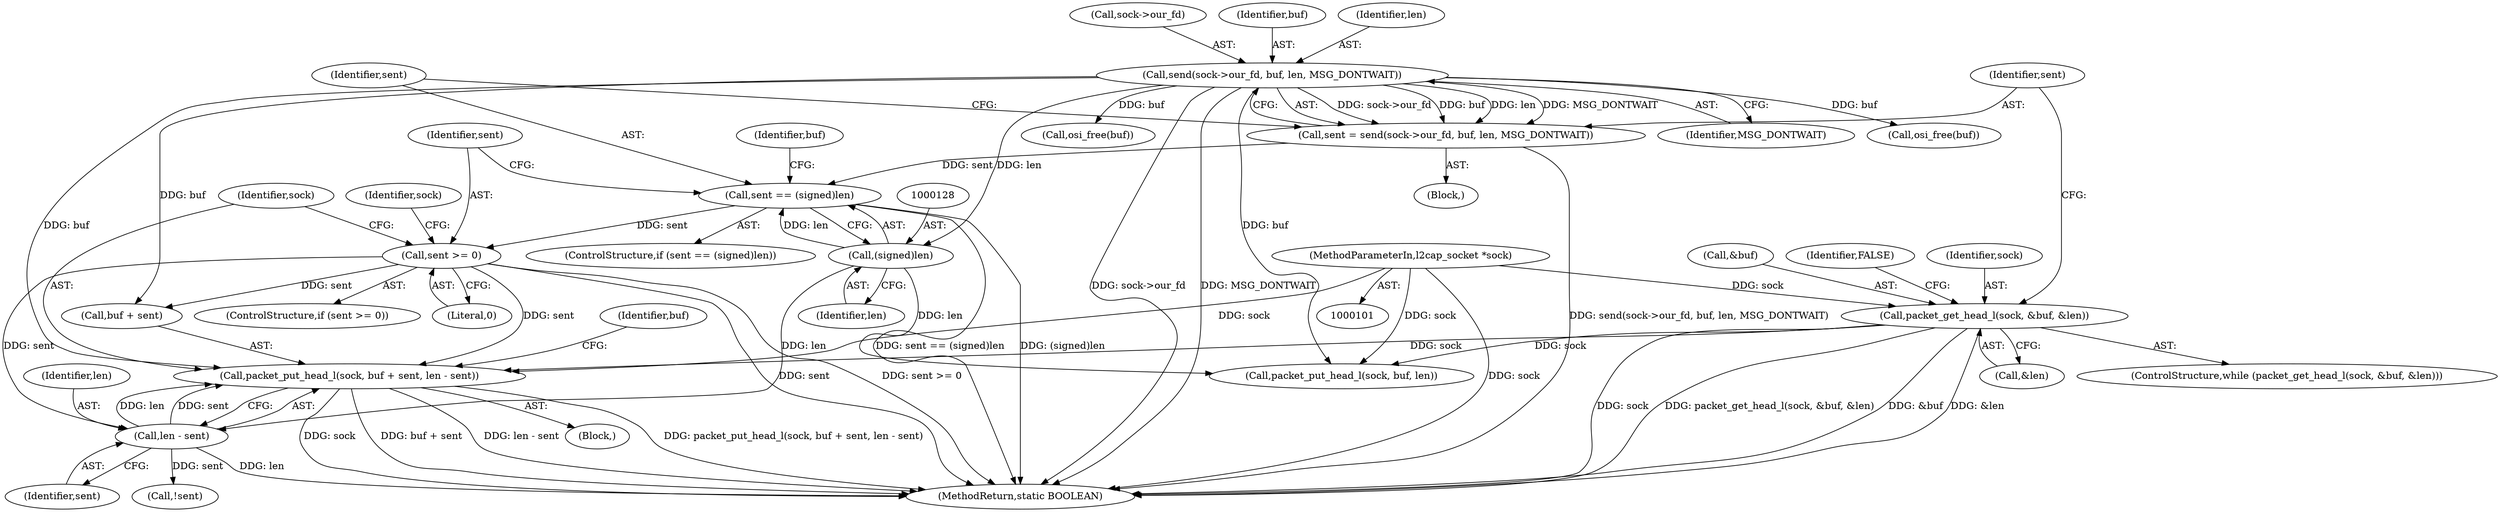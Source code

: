 digraph "1_Android_472271b153c5dc53c28beac55480a8d8434b2d5c_31@pointer" {
"1000138" [label="(Call,packet_put_head_l(sock, buf + sent, len - sent))"];
"1000107" [label="(Call,packet_get_head_l(sock, &buf, &len))"];
"1000102" [label="(MethodParameterIn,l2cap_socket *sock)"];
"1000117" [label="(Call,send(sock->our_fd, buf, len, MSG_DONTWAIT))"];
"1000134" [label="(Call,sent >= 0)"];
"1000125" [label="(Call,sent == (signed)len)"];
"1000115" [label="(Call,sent = send(sock->our_fd, buf, len, MSG_DONTWAIT))"];
"1000127" [label="(Call,(signed)len)"];
"1000143" [label="(Call,len - sent)"];
"1000146" [label="(Call,osi_free(buf))"];
"1000175" [label="(MethodReturn,static BOOLEAN)"];
"1000109" [label="(Call,&buf)"];
"1000139" [label="(Identifier,sock)"];
"1000126" [label="(Identifier,sent)"];
"1000115" [label="(Call,sent = send(sock->our_fd, buf, len, MSG_DONTWAIT))"];
"1000127" [label="(Call,(signed)len)"];
"1000136" [label="(Literal,0)"];
"1000116" [label="(Identifier,sent)"];
"1000138" [label="(Call,packet_put_head_l(sock, buf + sent, len - sent))"];
"1000155" [label="(Call,packet_put_head_l(sock, buf, len))"];
"1000118" [label="(Call,sock->our_fd)"];
"1000113" [label="(Block,)"];
"1000111" [label="(Call,&len)"];
"1000156" [label="(Identifier,sock)"];
"1000137" [label="(Block,)"];
"1000145" [label="(Identifier,sent)"];
"1000135" [label="(Identifier,sent)"];
"1000121" [label="(Identifier,buf)"];
"1000149" [label="(Call,!sent)"];
"1000123" [label="(Identifier,MSG_DONTWAIT)"];
"1000122" [label="(Identifier,len)"];
"1000131" [label="(Identifier,buf)"];
"1000117" [label="(Call,send(sock->our_fd, buf, len, MSG_DONTWAIT))"];
"1000129" [label="(Identifier,len)"];
"1000174" [label="(Identifier,FALSE)"];
"1000130" [label="(Call,osi_free(buf))"];
"1000147" [label="(Identifier,buf)"];
"1000102" [label="(MethodParameterIn,l2cap_socket *sock)"];
"1000143" [label="(Call,len - sent)"];
"1000107" [label="(Call,packet_get_head_l(sock, &buf, &len))"];
"1000140" [label="(Call,buf + sent)"];
"1000106" [label="(ControlStructure,while (packet_get_head_l(sock, &buf, &len)))"];
"1000125" [label="(Call,sent == (signed)len)"];
"1000124" [label="(ControlStructure,if (sent == (signed)len))"];
"1000108" [label="(Identifier,sock)"];
"1000133" [label="(ControlStructure,if (sent >= 0))"];
"1000134" [label="(Call,sent >= 0)"];
"1000144" [label="(Identifier,len)"];
"1000138" -> "1000137"  [label="AST: "];
"1000138" -> "1000143"  [label="CFG: "];
"1000139" -> "1000138"  [label="AST: "];
"1000140" -> "1000138"  [label="AST: "];
"1000143" -> "1000138"  [label="AST: "];
"1000147" -> "1000138"  [label="CFG: "];
"1000138" -> "1000175"  [label="DDG: sock"];
"1000138" -> "1000175"  [label="DDG: buf + sent"];
"1000138" -> "1000175"  [label="DDG: len - sent"];
"1000138" -> "1000175"  [label="DDG: packet_put_head_l(sock, buf + sent, len - sent)"];
"1000107" -> "1000138"  [label="DDG: sock"];
"1000102" -> "1000138"  [label="DDG: sock"];
"1000117" -> "1000138"  [label="DDG: buf"];
"1000134" -> "1000138"  [label="DDG: sent"];
"1000143" -> "1000138"  [label="DDG: len"];
"1000143" -> "1000138"  [label="DDG: sent"];
"1000107" -> "1000106"  [label="AST: "];
"1000107" -> "1000111"  [label="CFG: "];
"1000108" -> "1000107"  [label="AST: "];
"1000109" -> "1000107"  [label="AST: "];
"1000111" -> "1000107"  [label="AST: "];
"1000116" -> "1000107"  [label="CFG: "];
"1000174" -> "1000107"  [label="CFG: "];
"1000107" -> "1000175"  [label="DDG: sock"];
"1000107" -> "1000175"  [label="DDG: packet_get_head_l(sock, &buf, &len)"];
"1000107" -> "1000175"  [label="DDG: &buf"];
"1000107" -> "1000175"  [label="DDG: &len"];
"1000102" -> "1000107"  [label="DDG: sock"];
"1000107" -> "1000155"  [label="DDG: sock"];
"1000102" -> "1000101"  [label="AST: "];
"1000102" -> "1000175"  [label="DDG: sock"];
"1000102" -> "1000155"  [label="DDG: sock"];
"1000117" -> "1000115"  [label="AST: "];
"1000117" -> "1000123"  [label="CFG: "];
"1000118" -> "1000117"  [label="AST: "];
"1000121" -> "1000117"  [label="AST: "];
"1000122" -> "1000117"  [label="AST: "];
"1000123" -> "1000117"  [label="AST: "];
"1000115" -> "1000117"  [label="CFG: "];
"1000117" -> "1000175"  [label="DDG: sock->our_fd"];
"1000117" -> "1000175"  [label="DDG: MSG_DONTWAIT"];
"1000117" -> "1000115"  [label="DDG: sock->our_fd"];
"1000117" -> "1000115"  [label="DDG: buf"];
"1000117" -> "1000115"  [label="DDG: len"];
"1000117" -> "1000115"  [label="DDG: MSG_DONTWAIT"];
"1000117" -> "1000127"  [label="DDG: len"];
"1000117" -> "1000130"  [label="DDG: buf"];
"1000117" -> "1000140"  [label="DDG: buf"];
"1000117" -> "1000146"  [label="DDG: buf"];
"1000117" -> "1000155"  [label="DDG: buf"];
"1000134" -> "1000133"  [label="AST: "];
"1000134" -> "1000136"  [label="CFG: "];
"1000135" -> "1000134"  [label="AST: "];
"1000136" -> "1000134"  [label="AST: "];
"1000139" -> "1000134"  [label="CFG: "];
"1000156" -> "1000134"  [label="CFG: "];
"1000134" -> "1000175"  [label="DDG: sent"];
"1000134" -> "1000175"  [label="DDG: sent >= 0"];
"1000125" -> "1000134"  [label="DDG: sent"];
"1000134" -> "1000140"  [label="DDG: sent"];
"1000134" -> "1000143"  [label="DDG: sent"];
"1000125" -> "1000124"  [label="AST: "];
"1000125" -> "1000127"  [label="CFG: "];
"1000126" -> "1000125"  [label="AST: "];
"1000127" -> "1000125"  [label="AST: "];
"1000131" -> "1000125"  [label="CFG: "];
"1000135" -> "1000125"  [label="CFG: "];
"1000125" -> "1000175"  [label="DDG: sent == (signed)len"];
"1000125" -> "1000175"  [label="DDG: (signed)len"];
"1000115" -> "1000125"  [label="DDG: sent"];
"1000127" -> "1000125"  [label="DDG: len"];
"1000115" -> "1000113"  [label="AST: "];
"1000116" -> "1000115"  [label="AST: "];
"1000126" -> "1000115"  [label="CFG: "];
"1000115" -> "1000175"  [label="DDG: send(sock->our_fd, buf, len, MSG_DONTWAIT)"];
"1000127" -> "1000129"  [label="CFG: "];
"1000128" -> "1000127"  [label="AST: "];
"1000129" -> "1000127"  [label="AST: "];
"1000127" -> "1000143"  [label="DDG: len"];
"1000127" -> "1000155"  [label="DDG: len"];
"1000143" -> "1000145"  [label="CFG: "];
"1000144" -> "1000143"  [label="AST: "];
"1000145" -> "1000143"  [label="AST: "];
"1000143" -> "1000175"  [label="DDG: len"];
"1000143" -> "1000149"  [label="DDG: sent"];
}
